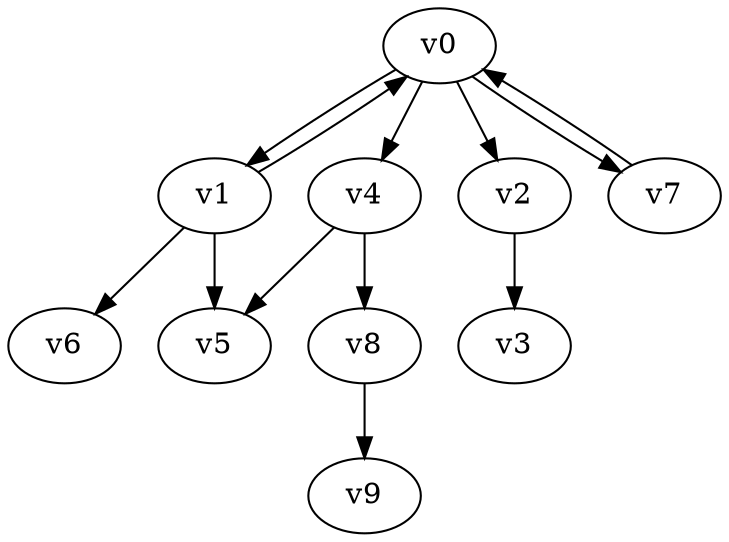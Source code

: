 digraph test010 {
    v0 [name="v0", player=0, weight=4];
    v1 [name="v1", player=1, weight=16];
    v2 [name="v2", player=0, weight=0];
    v3 [name="v3", player=1, weight=9];
    v4 [name="v4", player=0, weight=13];
    v5 [name="v5", player=1, weight=8];
    v6 [name="v6", player=0, weight=10];
    v7 [name="v7", player=1, weight=12];
    v8 [name="v8", player=0, weight=7];
    v9 [name="v9", player=1, weight=7];
    v0 -> v1;
    v1 -> v0;
    v0 -> v2;
    v2 -> v3;
    v0 -> v4;
    v1 -> v5;
    v1 -> v6;
    v0 -> v7;
    v7 -> v0;
    v4 -> v8;
    v8 -> v9;
    v4 -> v5;
}
